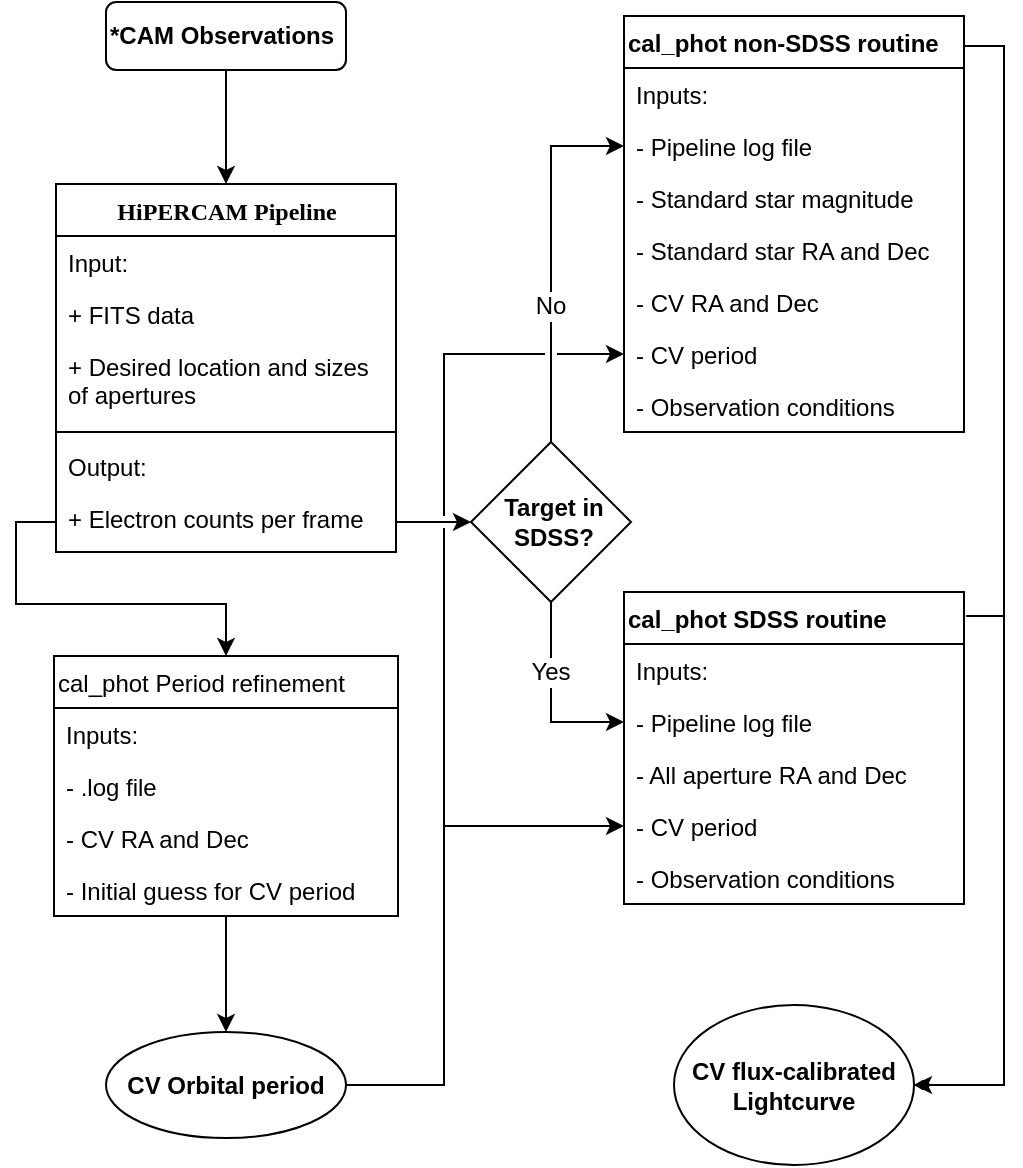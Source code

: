 <mxfile version="10.7.7" type="github"><diagram name="Page-1" id="9f46799a-70d6-7492-0946-bef42562c5a5"><mxGraphModel dx="1083" dy="747" grid="1" gridSize="10" guides="1" tooltips="1" connect="1" arrows="1" fold="1" page="1" pageScale="1" pageWidth="1100" pageHeight="850" background="#ffffff" math="0" shadow="0"><root><mxCell id="0"/><mxCell id="1" parent="0"/><mxCell id="iLWpE7OaQavaoOKeN_AC-5" style="edgeStyle=orthogonalEdgeStyle;rounded=0;orthogonalLoop=1;jettySize=auto;html=1;exitX=1;exitY=0.5;exitDx=0;exitDy=0;entryX=0;entryY=0.5;entryDx=0;entryDy=0;" parent="1" source="78961159f06e98e8-40" target="iLWpE7OaQavaoOKeN_AC-4" edge="1"><mxGeometry relative="1" as="geometry"/></mxCell><mxCell id="iLWpE7OaQavaoOKeN_AC-44" style="edgeStyle=orthogonalEdgeStyle;rounded=0;orthogonalLoop=1;jettySize=auto;html=1;exitX=0;exitY=0.5;exitDx=0;exitDy=0;entryX=0.5;entryY=0;entryDx=0;entryDy=0;" parent="1" source="78961159f06e98e8-40" target="iLWpE7OaQavaoOKeN_AC-38" edge="1"><mxGeometry relative="1" as="geometry"/></mxCell><mxCell id="78961159f06e98e8-30" value="HiPERCAM Pipeline" style="swimlane;html=1;fontStyle=1;align=center;verticalAlign=top;childLayout=stackLayout;horizontal=1;startSize=26;horizontalStack=0;resizeParent=1;resizeLast=0;collapsible=1;marginBottom=0;swimlaneFillColor=#ffffff;rounded=0;shadow=0;comic=0;labelBackgroundColor=none;strokeColor=#000000;strokeWidth=1;fillColor=none;fontFamily=Verdana;fontSize=12;fontColor=#000000;" parent="1" vertex="1"><mxGeometry x="116" y="236" width="170" height="184" as="geometry"/></mxCell><mxCell id="78961159f06e98e8-31" value="Input:" style="text;html=1;strokeColor=none;fillColor=none;align=left;verticalAlign=top;spacingLeft=4;spacingRight=4;whiteSpace=wrap;overflow=hidden;rotatable=0;points=[[0,0.5],[1,0.5]];portConstraint=eastwest;" parent="78961159f06e98e8-30" vertex="1"><mxGeometry y="26" width="170" height="26" as="geometry"/></mxCell><mxCell id="78961159f06e98e8-34" value="+ FITS data" style="text;html=1;strokeColor=none;fillColor=none;align=left;verticalAlign=top;spacingLeft=4;spacingRight=4;whiteSpace=wrap;overflow=hidden;rotatable=0;points=[[0,0.5],[1,0.5]];portConstraint=eastwest;" parent="78961159f06e98e8-30" vertex="1"><mxGeometry y="52" width="170" height="26" as="geometry"/></mxCell><mxCell id="78961159f06e98e8-37" value="+ Desired location and sizes of apertures" style="text;html=1;strokeColor=none;fillColor=none;align=left;verticalAlign=top;spacingLeft=4;spacingRight=4;whiteSpace=wrap;overflow=hidden;rotatable=0;points=[[0,0.5],[1,0.5]];portConstraint=eastwest;" parent="78961159f06e98e8-30" vertex="1"><mxGeometry y="78" width="170" height="42" as="geometry"/></mxCell><mxCell id="78961159f06e98e8-38" value="" style="line;html=1;strokeWidth=1;fillColor=none;align=left;verticalAlign=middle;spacingTop=-1;spacingLeft=3;spacingRight=3;rotatable=0;labelPosition=right;points=[];portConstraint=eastwest;" parent="78961159f06e98e8-30" vertex="1"><mxGeometry y="120" width="170" height="8" as="geometry"/></mxCell><mxCell id="78961159f06e98e8-39" value="Output:" style="text;html=1;strokeColor=none;fillColor=none;align=left;verticalAlign=top;spacingLeft=4;spacingRight=4;whiteSpace=wrap;overflow=hidden;rotatable=0;points=[[0,0.5],[1,0.5]];portConstraint=eastwest;" parent="78961159f06e98e8-30" vertex="1"><mxGeometry y="128" width="170" height="26" as="geometry"/></mxCell><mxCell id="78961159f06e98e8-40" value="+ Electron counts per frame" style="text;html=1;strokeColor=none;fillColor=none;align=left;verticalAlign=top;spacingLeft=4;spacingRight=4;whiteSpace=wrap;overflow=hidden;rotatable=0;points=[[0,0.5],[1,0.5]];portConstraint=eastwest;" parent="78961159f06e98e8-30" vertex="1"><mxGeometry y="154" width="170" height="30" as="geometry"/></mxCell><mxCell id="iLWpE7OaQavaoOKeN_AC-21" style="edgeStyle=orthogonalEdgeStyle;rounded=0;orthogonalLoop=1;jettySize=auto;html=1;exitX=0.5;exitY=1;exitDx=0;exitDy=0;entryX=0;entryY=0.5;entryDx=0;entryDy=0;" parent="1" source="iLWpE7OaQavaoOKeN_AC-4" target="iLWpE7OaQavaoOKeN_AC-16" edge="1"><mxGeometry relative="1" as="geometry"/></mxCell><mxCell id="iLWpE7OaQavaoOKeN_AC-48" value="Yes" style="text;html=1;resizable=0;points=[];align=center;verticalAlign=middle;labelBackgroundColor=#ffffff;" parent="iLWpE7OaQavaoOKeN_AC-21" vertex="1" connectable="0"><mxGeometry x="-0.617" y="2" relative="1" as="geometry"><mxPoint x="-2.5" y="16" as="offset"/></mxGeometry></mxCell><mxCell id="iLWpE7OaQavaoOKeN_AC-31" style="edgeStyle=orthogonalEdgeStyle;rounded=0;orthogonalLoop=1;jettySize=auto;html=1;exitX=0.5;exitY=0;exitDx=0;exitDy=0;entryX=0;entryY=0.5;entryDx=0;entryDy=0;" parent="1" source="iLWpE7OaQavaoOKeN_AC-4" target="iLWpE7OaQavaoOKeN_AC-25" edge="1"><mxGeometry relative="1" as="geometry"><mxPoint x="320" y="100" as="targetPoint"/></mxGeometry></mxCell><mxCell id="iLWpE7OaQavaoOKeN_AC-47" value="No&lt;br&gt;" style="text;html=1;resizable=0;points=[];align=center;verticalAlign=middle;labelBackgroundColor=#ffffff;" parent="iLWpE7OaQavaoOKeN_AC-31" vertex="1" connectable="0"><mxGeometry x="0.073" y="-2" relative="1" as="geometry"><mxPoint x="-2.5" y="31" as="offset"/></mxGeometry></mxCell><mxCell id="iLWpE7OaQavaoOKeN_AC-4" value="&lt;div style=&quot;text-align: center&quot;&gt;&lt;span&gt;&lt;b&gt;Target in SDSS?&lt;/b&gt;&lt;/span&gt;&lt;/div&gt;" style="rhombus;whiteSpace=wrap;html=1;align=left;" parent="1" vertex="1"><mxGeometry x="323.5" y="365" width="80" height="80" as="geometry"/></mxCell><mxCell id="iLWpE7OaQavaoOKeN_AC-9" style="edgeStyle=orthogonalEdgeStyle;rounded=0;orthogonalLoop=1;jettySize=auto;html=1;exitX=0.5;exitY=1;exitDx=0;exitDy=0;entryX=0.5;entryY=0;entryDx=0;entryDy=0;" parent="1" source="iLWpE7OaQavaoOKeN_AC-8" target="78961159f06e98e8-30" edge="1"><mxGeometry relative="1" as="geometry"/></mxCell><mxCell id="iLWpE7OaQavaoOKeN_AC-8" value="&lt;div style=&quot;text-align: center&quot;&gt;&lt;span&gt;&lt;b&gt;*CAM Observations&lt;/b&gt;&lt;/span&gt;&lt;/div&gt;" style="rounded=1;whiteSpace=wrap;html=1;align=left;" parent="1" vertex="1"><mxGeometry x="141" y="145" width="120" height="34" as="geometry"/></mxCell><mxCell id="iLWpE7OaQavaoOKeN_AC-14" value="cal_phot SDSS routine" style="swimlane;fontStyle=1;childLayout=stackLayout;horizontal=1;startSize=26;fillColor=none;horizontalStack=0;resizeParent=1;resizeParentMax=0;resizeLast=0;collapsible=1;marginBottom=0;align=left;" parent="1" vertex="1"><mxGeometry x="400" y="440" width="170" height="156" as="geometry"><mxRectangle x="400" y="440" width="150" height="26" as="alternateBounds"/></mxGeometry></mxCell><mxCell id="iLWpE7OaQavaoOKeN_AC-15" value="Inputs:" style="text;strokeColor=none;fillColor=none;align=left;verticalAlign=top;spacingLeft=4;spacingRight=4;overflow=hidden;rotatable=0;points=[[0,0.5],[1,0.5]];portConstraint=eastwest;" parent="iLWpE7OaQavaoOKeN_AC-14" vertex="1"><mxGeometry y="26" width="170" height="26" as="geometry"/></mxCell><mxCell id="iLWpE7OaQavaoOKeN_AC-16" value="- Pipeline log file" style="text;strokeColor=none;fillColor=none;align=left;verticalAlign=top;spacingLeft=4;spacingRight=4;overflow=hidden;rotatable=0;points=[[0,0.5],[1,0.5]];portConstraint=eastwest;" parent="iLWpE7OaQavaoOKeN_AC-14" vertex="1"><mxGeometry y="52" width="170" height="26" as="geometry"/></mxCell><mxCell id="iLWpE7OaQavaoOKeN_AC-17" value="- All aperture RA and Dec" style="text;strokeColor=none;fillColor=none;align=left;verticalAlign=top;spacingLeft=4;spacingRight=4;overflow=hidden;rotatable=0;points=[[0,0.5],[1,0.5]];portConstraint=eastwest;" parent="iLWpE7OaQavaoOKeN_AC-14" vertex="1"><mxGeometry y="78" width="170" height="26" as="geometry"/></mxCell><mxCell id="iLWpE7OaQavaoOKeN_AC-18" value="- CV period" style="text;strokeColor=none;fillColor=none;align=left;verticalAlign=top;spacingLeft=4;spacingRight=4;overflow=hidden;rotatable=0;points=[[0,0.5],[1,0.5]];portConstraint=eastwest;" parent="iLWpE7OaQavaoOKeN_AC-14" vertex="1"><mxGeometry y="104" width="170" height="26" as="geometry"/></mxCell><mxCell id="iLWpE7OaQavaoOKeN_AC-22" value="- Observation conditions" style="text;strokeColor=none;fillColor=none;align=left;verticalAlign=top;spacingLeft=4;spacingRight=4;overflow=hidden;rotatable=0;points=[[0,0.5],[1,0.5]];portConstraint=eastwest;" parent="iLWpE7OaQavaoOKeN_AC-14" vertex="1"><mxGeometry y="130" width="170" height="26" as="geometry"/></mxCell><mxCell id="iLWpE7OaQavaoOKeN_AC-20" style="edgeStyle=orthogonalEdgeStyle;rounded=0;orthogonalLoop=1;jettySize=auto;html=1;entryX=0.5;entryY=0;entryDx=0;entryDy=0;exitX=0.5;exitY=1;exitDx=0;exitDy=0;" parent="1" source="iLWpE7OaQavaoOKeN_AC-38" target="iLWpE7OaQavaoOKeN_AC-36" edge="1"><mxGeometry relative="1" as="geometry"><mxPoint x="210" y="740" as="sourcePoint"/><mxPoint x="330.333" y="211.667" as="targetPoint"/></mxGeometry></mxCell><mxCell id="iLWpE7OaQavaoOKeN_AC-23" value="cal_phot non-SDSS routine" style="swimlane;fontStyle=1;childLayout=stackLayout;horizontal=1;startSize=26;fillColor=none;horizontalStack=0;resizeParent=1;resizeParentMax=0;resizeLast=0;collapsible=1;marginBottom=0;align=left;" parent="1" vertex="1"><mxGeometry x="400" y="152" width="170" height="208" as="geometry"/></mxCell><mxCell id="iLWpE7OaQavaoOKeN_AC-24" value="Inputs:" style="text;strokeColor=none;fillColor=none;align=left;verticalAlign=top;spacingLeft=4;spacingRight=4;overflow=hidden;rotatable=0;points=[[0,0.5],[1,0.5]];portConstraint=eastwest;" parent="iLWpE7OaQavaoOKeN_AC-23" vertex="1"><mxGeometry y="26" width="170" height="26" as="geometry"/></mxCell><mxCell id="iLWpE7OaQavaoOKeN_AC-25" value="- Pipeline log file" style="text;strokeColor=none;fillColor=none;align=left;verticalAlign=top;spacingLeft=4;spacingRight=4;overflow=hidden;rotatable=0;points=[[0,0.5],[1,0.5]];portConstraint=eastwest;" parent="iLWpE7OaQavaoOKeN_AC-23" vertex="1"><mxGeometry y="52" width="170" height="26" as="geometry"/></mxCell><mxCell id="iLWpE7OaQavaoOKeN_AC-29" value="- Standard star magnitude" style="text;strokeColor=none;fillColor=none;align=left;verticalAlign=top;spacingLeft=4;spacingRight=4;overflow=hidden;rotatable=0;points=[[0,0.5],[1,0.5]];portConstraint=eastwest;" parent="iLWpE7OaQavaoOKeN_AC-23" vertex="1"><mxGeometry y="78" width="170" height="26" as="geometry"/></mxCell><mxCell id="iLWpE7OaQavaoOKeN_AC-30" value="- Standard star RA and Dec" style="text;strokeColor=none;fillColor=none;align=left;verticalAlign=top;spacingLeft=4;spacingRight=4;overflow=hidden;rotatable=0;points=[[0,0.5],[1,0.5]];portConstraint=eastwest;" parent="iLWpE7OaQavaoOKeN_AC-23" vertex="1"><mxGeometry y="104" width="170" height="26" as="geometry"/></mxCell><mxCell id="iLWpE7OaQavaoOKeN_AC-26" value="- CV RA and Dec" style="text;strokeColor=none;fillColor=none;align=left;verticalAlign=top;spacingLeft=4;spacingRight=4;overflow=hidden;rotatable=0;points=[[0,0.5],[1,0.5]];portConstraint=eastwest;" parent="iLWpE7OaQavaoOKeN_AC-23" vertex="1"><mxGeometry y="130" width="170" height="26" as="geometry"/></mxCell><mxCell id="iLWpE7OaQavaoOKeN_AC-27" value="- CV period" style="text;strokeColor=none;fillColor=none;align=left;verticalAlign=top;spacingLeft=4;spacingRight=4;overflow=hidden;rotatable=0;points=[[0,0.5],[1,0.5]];portConstraint=eastwest;" parent="iLWpE7OaQavaoOKeN_AC-23" vertex="1"><mxGeometry y="156" width="170" height="26" as="geometry"/></mxCell><mxCell id="iLWpE7OaQavaoOKeN_AC-28" value="- Observation conditions" style="text;strokeColor=none;fillColor=none;align=left;verticalAlign=top;spacingLeft=4;spacingRight=4;overflow=hidden;rotatable=0;points=[[0,0.5],[1,0.5]];portConstraint=eastwest;" parent="iLWpE7OaQavaoOKeN_AC-23" vertex="1"><mxGeometry y="182" width="170" height="26" as="geometry"/></mxCell><mxCell id="iLWpE7OaQavaoOKeN_AC-32" value="&lt;b&gt;CV flux-calibrated Lightcurve&lt;/b&gt;" style="ellipse;whiteSpace=wrap;html=1;align=center;" parent="1" vertex="1"><mxGeometry x="425" y="646.5" width="120" height="80" as="geometry"/></mxCell><mxCell id="iLWpE7OaQavaoOKeN_AC-33" style="edgeStyle=orthogonalEdgeStyle;rounded=0;orthogonalLoop=1;jettySize=auto;html=1;exitX=1;exitY=0.072;exitDx=0;exitDy=0;entryX=1;entryY=0.5;entryDx=0;entryDy=0;exitPerimeter=0;" parent="1" source="iLWpE7OaQavaoOKeN_AC-23" target="iLWpE7OaQavaoOKeN_AC-32" edge="1"><mxGeometry relative="1" as="geometry"/></mxCell><mxCell id="iLWpE7OaQavaoOKeN_AC-34" style="edgeStyle=orthogonalEdgeStyle;rounded=0;orthogonalLoop=1;jettySize=auto;html=1;exitX=1.006;exitY=0.077;exitDx=0;exitDy=0;entryX=1;entryY=0.5;entryDx=0;entryDy=0;startArrow=none;startFill=0;endArrow=diamondThin;endFill=1;elbow=vertical;exitPerimeter=0;" parent="1" source="iLWpE7OaQavaoOKeN_AC-14" target="iLWpE7OaQavaoOKeN_AC-32" edge="1"><mxGeometry relative="1" as="geometry"><mxPoint x="930" y="590" as="targetPoint"/></mxGeometry></mxCell><mxCell id="Qub4q35LiOuukmrnIa38-2" style="edgeStyle=orthogonalEdgeStyle;rounded=0;orthogonalLoop=1;jettySize=auto;html=1;exitX=1;exitY=0.5;exitDx=0;exitDy=0;entryX=0;entryY=0.5;entryDx=0;entryDy=0;" edge="1" parent="1" source="iLWpE7OaQavaoOKeN_AC-36" target="iLWpE7OaQavaoOKeN_AC-18"><mxGeometry relative="1" as="geometry"><Array as="points"><mxPoint x="310" y="687"/><mxPoint x="310" y="557"/></Array></mxGeometry></mxCell><mxCell id="Qub4q35LiOuukmrnIa38-3" style="edgeStyle=orthogonalEdgeStyle;rounded=0;orthogonalLoop=1;jettySize=auto;html=1;exitX=1;exitY=0.5;exitDx=0;exitDy=0;entryX=0;entryY=0.5;entryDx=0;entryDy=0;jumpStyle=gap;" edge="1" parent="1" source="iLWpE7OaQavaoOKeN_AC-36" target="iLWpE7OaQavaoOKeN_AC-27"><mxGeometry relative="1" as="geometry"><Array as="points"><mxPoint x="310" y="687"/><mxPoint x="310" y="321"/></Array></mxGeometry></mxCell><mxCell id="iLWpE7OaQavaoOKeN_AC-36" value="&lt;b&gt;CV Orbital period&lt;/b&gt;" style="ellipse;whiteSpace=wrap;html=1;align=center;" parent="1" vertex="1"><mxGeometry x="141" y="660" width="120" height="53" as="geometry"/></mxCell><mxCell id="iLWpE7OaQavaoOKeN_AC-38" value="cal_phot Period refinement" style="swimlane;fontStyle=0;childLayout=stackLayout;horizontal=1;startSize=26;fillColor=none;horizontalStack=0;resizeParent=1;resizeParentMax=0;resizeLast=0;collapsible=1;marginBottom=0;align=left;" parent="1" vertex="1"><mxGeometry x="115" y="472" width="172" height="130" as="geometry"/></mxCell><mxCell id="iLWpE7OaQavaoOKeN_AC-39" value="Inputs:" style="text;strokeColor=none;fillColor=none;align=left;verticalAlign=top;spacingLeft=4;spacingRight=4;overflow=hidden;rotatable=0;points=[[0,0.5],[1,0.5]];portConstraint=eastwest;" parent="iLWpE7OaQavaoOKeN_AC-38" vertex="1"><mxGeometry y="26" width="172" height="26" as="geometry"/></mxCell><mxCell id="iLWpE7OaQavaoOKeN_AC-40" value="- .log file" style="text;strokeColor=none;fillColor=none;align=left;verticalAlign=top;spacingLeft=4;spacingRight=4;overflow=hidden;rotatable=0;points=[[0,0.5],[1,0.5]];portConstraint=eastwest;" parent="iLWpE7OaQavaoOKeN_AC-38" vertex="1"><mxGeometry y="52" width="172" height="26" as="geometry"/></mxCell><mxCell id="iLWpE7OaQavaoOKeN_AC-41" value="- CV RA and Dec" style="text;strokeColor=none;fillColor=none;align=left;verticalAlign=top;spacingLeft=4;spacingRight=4;overflow=hidden;rotatable=0;points=[[0,0.5],[1,0.5]];portConstraint=eastwest;" parent="iLWpE7OaQavaoOKeN_AC-38" vertex="1"><mxGeometry y="78" width="172" height="26" as="geometry"/></mxCell><mxCell id="iLWpE7OaQavaoOKeN_AC-42" value="- Initial guess for CV period" style="text;strokeColor=none;fillColor=none;align=left;verticalAlign=top;spacingLeft=4;spacingRight=4;overflow=hidden;rotatable=0;points=[[0,0.5],[1,0.5]];portConstraint=eastwest;" parent="iLWpE7OaQavaoOKeN_AC-38" vertex="1"><mxGeometry y="104" width="172" height="26" as="geometry"/></mxCell></root></mxGraphModel></diagram></mxfile>